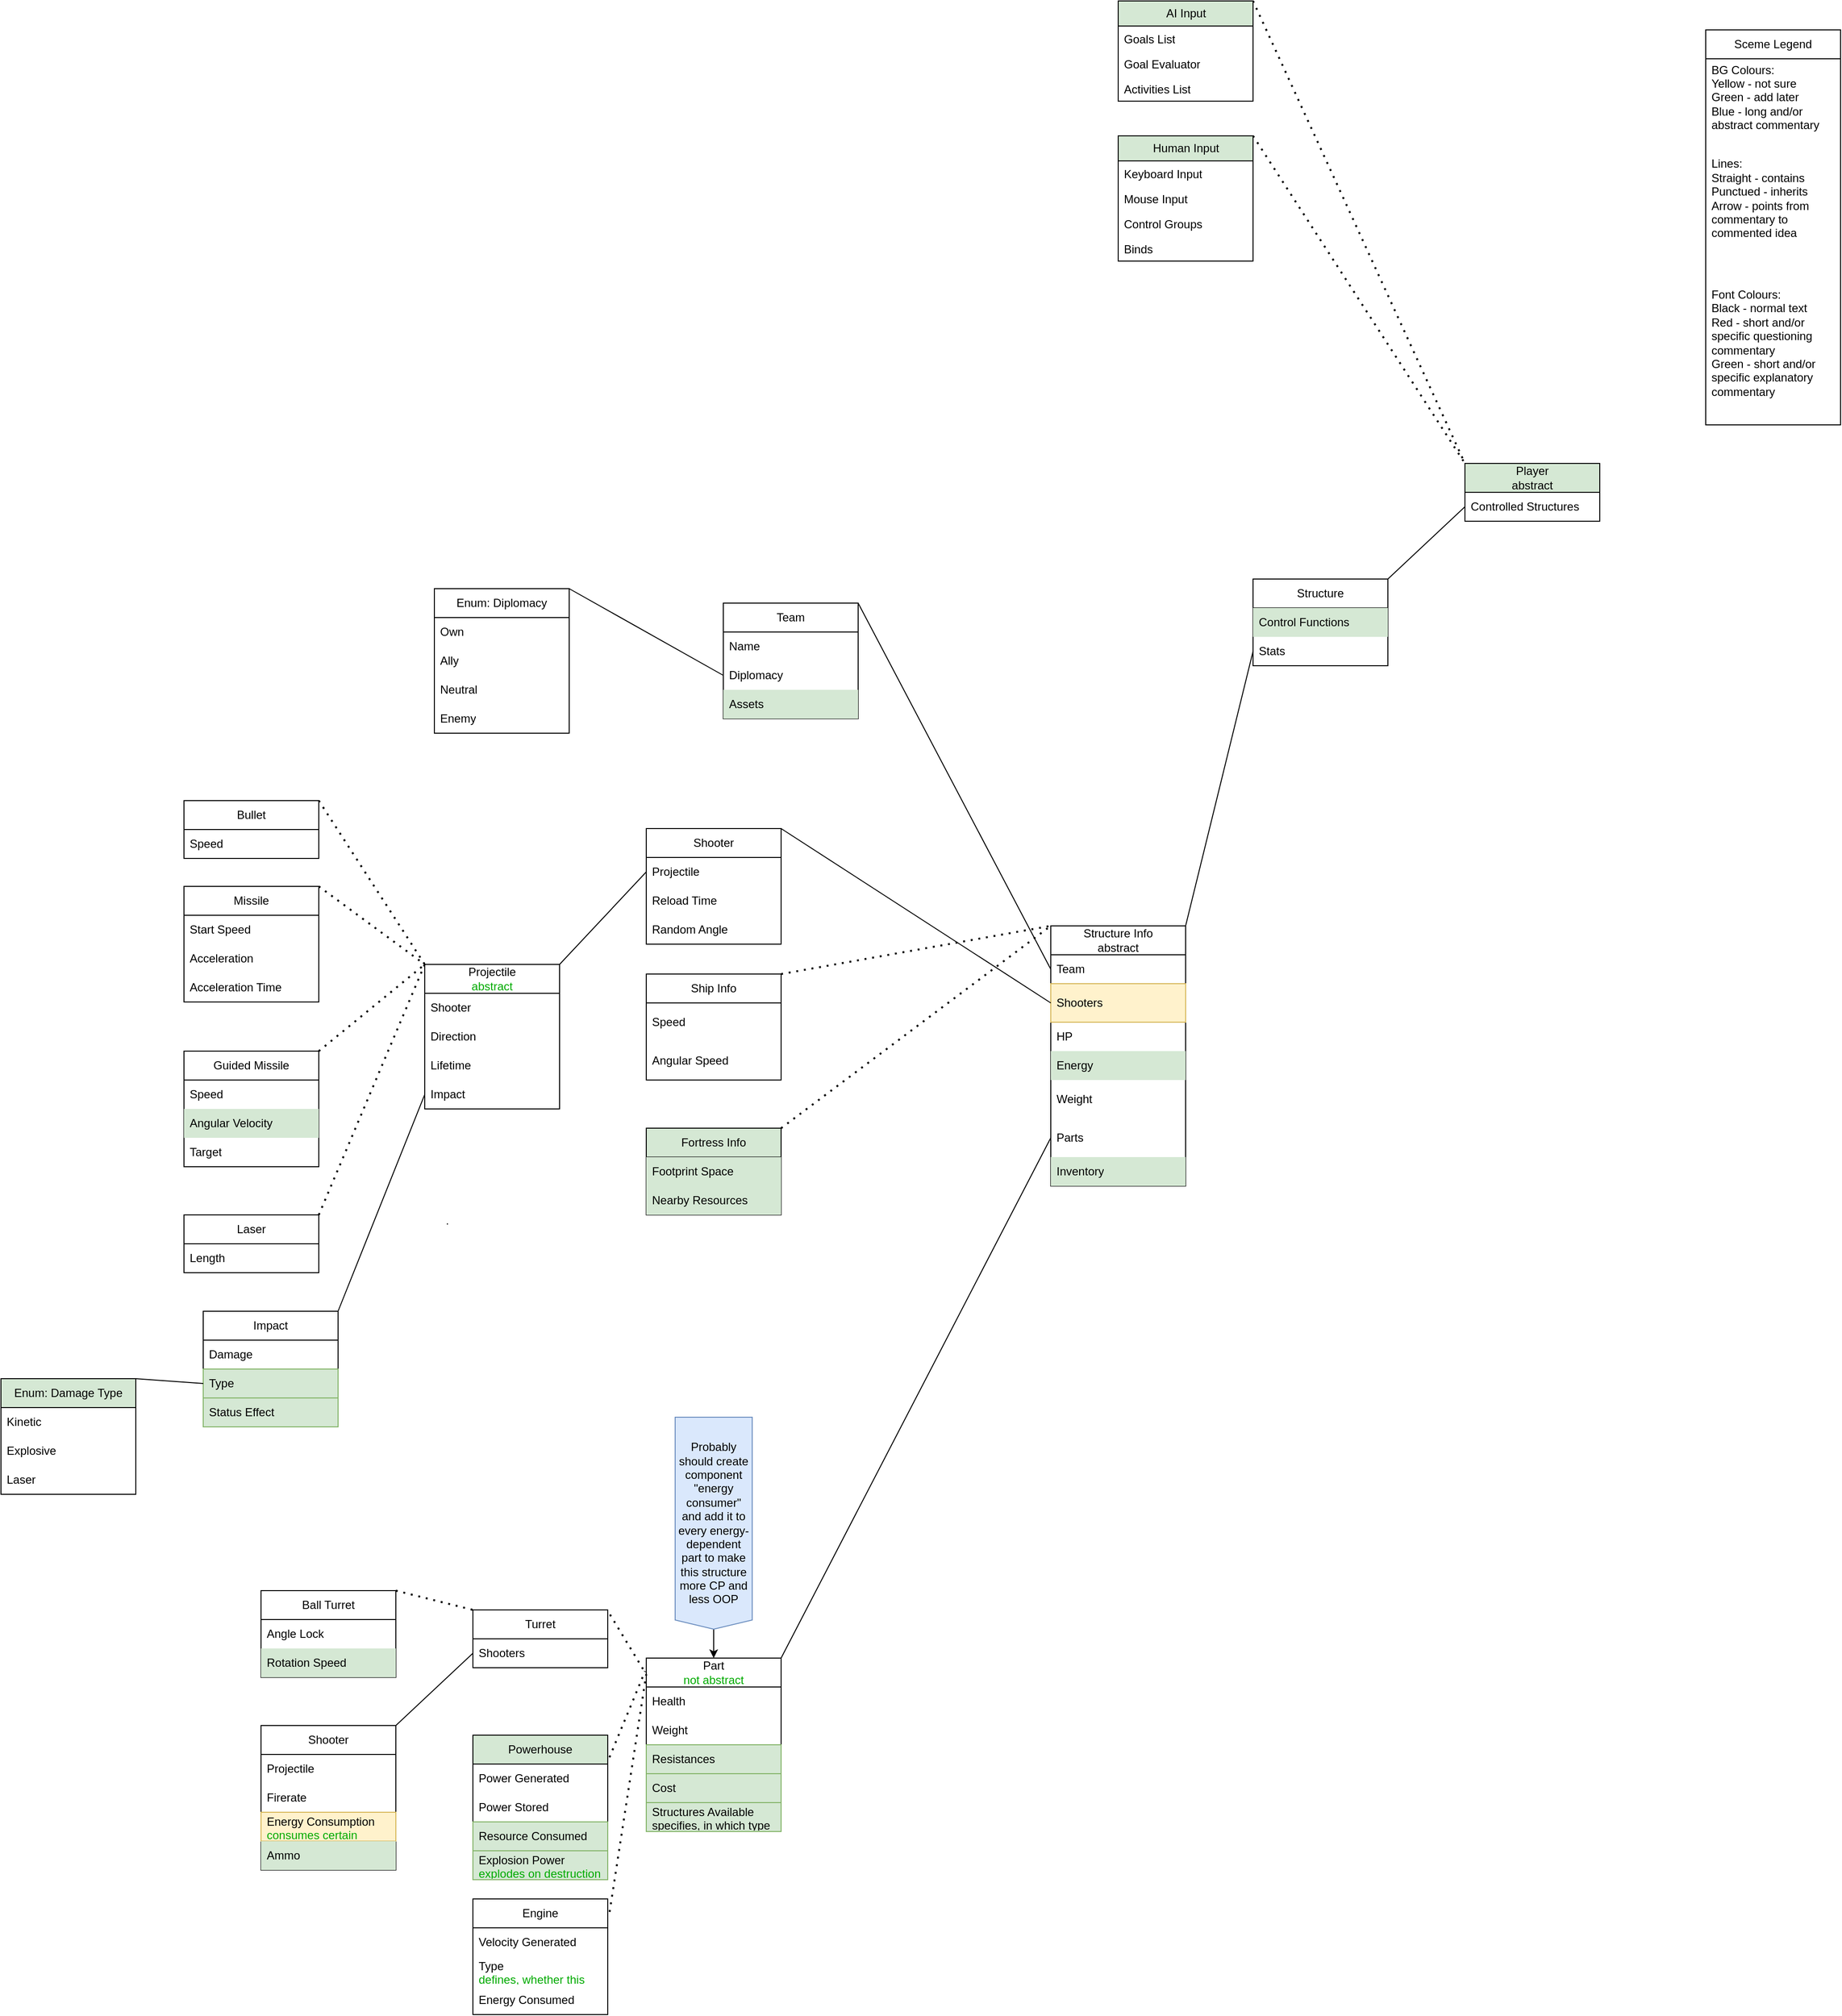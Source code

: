 <mxfile version="21.1.2" type="device">
  <diagram name="Страница 1" id="niAYOJOE_CXo3JM1wNcf">
    <mxGraphModel dx="2954" dy="1023" grid="1" gridSize="10" guides="1" tooltips="1" connect="1" arrows="1" fold="1" page="1" pageScale="1" pageWidth="827" pageHeight="1169" math="0" shadow="0">
      <root>
        <mxCell id="0" />
        <mxCell id="1" parent="0" />
        <mxCell id="DK2YPfpG4i6BNz3SZolD-18" value="Structure" style="swimlane;fontStyle=0;childLayout=stackLayout;horizontal=1;startSize=30;horizontalStack=0;resizeParent=1;resizeParentMax=0;resizeLast=0;collapsible=1;marginBottom=0;whiteSpace=wrap;html=1;" parent="1" vertex="1">
          <mxGeometry x="650" y="1370" width="140" height="90" as="geometry" />
        </mxCell>
        <mxCell id="DK2YPfpG4i6BNz3SZolD-20" value="Control Functions" style="text;strokeColor=none;fillColor=#D5E8D4;align=left;verticalAlign=middle;spacingLeft=4;spacingRight=4;overflow=hidden;points=[[0,0.5],[1,0.5]];portConstraint=eastwest;rotatable=0;whiteSpace=wrap;html=1;" parent="DK2YPfpG4i6BNz3SZolD-18" vertex="1">
          <mxGeometry y="30" width="140" height="30" as="geometry" />
        </mxCell>
        <mxCell id="DK2YPfpG4i6BNz3SZolD-21" value="Stats" style="text;strokeColor=none;fillColor=none;align=left;verticalAlign=middle;spacingLeft=4;spacingRight=4;overflow=hidden;points=[[0,0.5],[1,0.5]];portConstraint=eastwest;rotatable=0;whiteSpace=wrap;html=1;" parent="DK2YPfpG4i6BNz3SZolD-18" vertex="1">
          <mxGeometry y="60" width="140" height="30" as="geometry" />
        </mxCell>
        <mxCell id="DK2YPfpG4i6BNz3SZolD-22" value="" style="endArrow=none;html=1;rounded=0;entryX=0;entryY=0.5;entryDx=0;entryDy=0;exitX=1;exitY=0;exitDx=0;exitDy=0;" parent="1" source="DK2YPfpG4i6BNz3SZolD-25" target="DK2YPfpG4i6BNz3SZolD-21" edge="1">
          <mxGeometry width="50" height="50" relative="1" as="geometry">
            <mxPoint x="220" y="1500" as="sourcePoint" />
            <mxPoint x="360" y="750" as="targetPoint" />
          </mxGeometry>
        </mxCell>
        <mxCell id="DK2YPfpG4i6BNz3SZolD-25" value="Structure Info&lt;br&gt;abstract" style="swimlane;fontStyle=0;childLayout=stackLayout;horizontal=1;startSize=30;horizontalStack=0;resizeParent=1;resizeParentMax=0;resizeLast=0;collapsible=1;marginBottom=0;whiteSpace=wrap;html=1;" parent="1" vertex="1">
          <mxGeometry x="440" y="1730" width="140" height="270" as="geometry">
            <mxRectangle x="100" y="1610" width="60" height="30" as="alternateBounds" />
          </mxGeometry>
        </mxCell>
        <mxCell id="5bWElc4MwovyeLNYZrNU-1" value="Team" style="text;strokeColor=none;fillColor=none;align=left;verticalAlign=middle;spacingLeft=4;spacingRight=4;overflow=hidden;points=[[0,0.5],[1,0.5]];portConstraint=eastwest;rotatable=0;whiteSpace=wrap;html=1;" parent="DK2YPfpG4i6BNz3SZolD-25" vertex="1">
          <mxGeometry y="30" width="140" height="30" as="geometry" />
        </mxCell>
        <mxCell id="DK2YPfpG4i6BNz3SZolD-43" value="Shooters" style="text;strokeColor=#d6b656;fillColor=#fff2cc;align=left;verticalAlign=middle;spacingLeft=4;spacingRight=4;overflow=hidden;points=[[0,0.5],[1,0.5]];portConstraint=eastwest;rotatable=0;whiteSpace=wrap;html=1;" parent="DK2YPfpG4i6BNz3SZolD-25" vertex="1">
          <mxGeometry y="60" width="140" height="40" as="geometry" />
        </mxCell>
        <mxCell id="DK2YPfpG4i6BNz3SZolD-26" value="HP" style="text;strokeColor=none;fillColor=none;align=left;verticalAlign=middle;spacingLeft=4;spacingRight=4;overflow=hidden;points=[[0,0.5],[1,0.5]];portConstraint=eastwest;rotatable=0;whiteSpace=wrap;html=1;" parent="DK2YPfpG4i6BNz3SZolD-25" vertex="1">
          <mxGeometry y="100" width="140" height="30" as="geometry" />
        </mxCell>
        <mxCell id="DK2YPfpG4i6BNz3SZolD-27" value="Energy" style="text;strokeColor=none;fillColor=#D5E8D4;align=left;verticalAlign=middle;spacingLeft=4;spacingRight=4;overflow=hidden;points=[[0,0.5],[1,0.5]];portConstraint=eastwest;rotatable=0;whiteSpace=wrap;html=1;" parent="DK2YPfpG4i6BNz3SZolD-25" vertex="1">
          <mxGeometry y="130" width="140" height="30" as="geometry" />
        </mxCell>
        <mxCell id="IPdbhoT14RZM5sE6FJBf-1" value="Weight" style="text;strokeColor=none;fillColor=none;align=left;verticalAlign=middle;spacingLeft=4;spacingRight=4;overflow=hidden;points=[[0,0.5],[1,0.5]];portConstraint=eastwest;rotatable=0;whiteSpace=wrap;html=1;" parent="DK2YPfpG4i6BNz3SZolD-25" vertex="1">
          <mxGeometry y="160" width="140" height="40" as="geometry" />
        </mxCell>
        <mxCell id="DK2YPfpG4i6BNz3SZolD-38" value="Parts" style="text;strokeColor=none;fillColor=none;align=left;verticalAlign=middle;spacingLeft=4;spacingRight=4;overflow=hidden;points=[[0,0.5],[1,0.5]];portConstraint=eastwest;rotatable=0;whiteSpace=wrap;html=1;" parent="DK2YPfpG4i6BNz3SZolD-25" vertex="1">
          <mxGeometry y="200" width="140" height="40" as="geometry" />
        </mxCell>
        <mxCell id="IPdbhoT14RZM5sE6FJBf-5" value="Inventory" style="text;strokeColor=none;fillColor=#D5E8D4;align=left;verticalAlign=middle;spacingLeft=4;spacingRight=4;overflow=hidden;points=[[0,0.5],[1,0.5]];portConstraint=eastwest;rotatable=0;whiteSpace=wrap;html=1;" parent="DK2YPfpG4i6BNz3SZolD-25" vertex="1">
          <mxGeometry y="240" width="140" height="30" as="geometry" />
        </mxCell>
        <mxCell id="DK2YPfpG4i6BNz3SZolD-29" value="" style="endArrow=none;dashed=1;html=1;dashPattern=1 3;strokeWidth=2;rounded=0;exitX=1;exitY=0;exitDx=0;exitDy=0;entryX=0;entryY=0;entryDx=0;entryDy=0;" parent="1" source="DK2YPfpG4i6BNz3SZolD-91" target="Hb7I310bk-6wjaM_lKUH-6" edge="1">
          <mxGeometry width="50" height="50" relative="1" as="geometry">
            <mxPoint x="140" y="1420" as="sourcePoint" />
            <mxPoint x="780.84" y="1403.18" as="targetPoint" />
          </mxGeometry>
        </mxCell>
        <mxCell id="DK2YPfpG4i6BNz3SZolD-30" value="" style="endArrow=none;dashed=1;html=1;dashPattern=1 3;strokeWidth=2;rounded=0;entryX=0;entryY=0;entryDx=0;entryDy=0;exitX=1;exitY=0;exitDx=0;exitDy=0;" parent="1" source="DK2YPfpG4i6BNz3SZolD-99" target="Hb7I310bk-6wjaM_lKUH-6" edge="1">
          <mxGeometry width="50" height="50" relative="1" as="geometry">
            <mxPoint x="141" y="1301" as="sourcePoint" />
            <mxPoint x="781.26" y="1401.68" as="targetPoint" />
          </mxGeometry>
        </mxCell>
        <mxCell id="DK2YPfpG4i6BNz3SZolD-39" value="Turret" style="swimlane;fontStyle=0;childLayout=stackLayout;horizontal=1;startSize=30;horizontalStack=0;resizeParent=1;resizeParentMax=0;resizeLast=0;collapsible=1;marginBottom=0;whiteSpace=wrap;html=1;" parent="1" vertex="1">
          <mxGeometry x="-160" y="2440" width="140" height="60" as="geometry" />
        </mxCell>
        <mxCell id="DK2YPfpG4i6BNz3SZolD-40" value="Shooters" style="text;strokeColor=none;fillColor=none;align=left;verticalAlign=middle;spacingLeft=4;spacingRight=4;overflow=hidden;points=[[0,0.5],[1,0.5]];portConstraint=eastwest;rotatable=0;whiteSpace=wrap;html=1;" parent="DK2YPfpG4i6BNz3SZolD-39" vertex="1">
          <mxGeometry y="30" width="140" height="30" as="geometry" />
        </mxCell>
        <mxCell id="DK2YPfpG4i6BNz3SZolD-52" value="Part&lt;br&gt;&lt;font color=&quot;#00aa00&quot;&gt;not abstract&lt;/font&gt;" style="swimlane;fontStyle=0;childLayout=stackLayout;horizontal=1;startSize=30;horizontalStack=0;resizeParent=1;resizeParentMax=0;resizeLast=0;collapsible=1;marginBottom=0;whiteSpace=wrap;html=1;" parent="1" vertex="1">
          <mxGeometry x="20" y="2490" width="140" height="180" as="geometry" />
        </mxCell>
        <mxCell id="DK2YPfpG4i6BNz3SZolD-53" value="Health" style="text;strokeColor=none;fillColor=none;align=left;verticalAlign=middle;spacingLeft=4;spacingRight=4;overflow=hidden;points=[[0,0.5],[1,0.5]];portConstraint=eastwest;rotatable=0;whiteSpace=wrap;html=1;" parent="DK2YPfpG4i6BNz3SZolD-52" vertex="1">
          <mxGeometry y="30" width="140" height="30" as="geometry" />
        </mxCell>
        <mxCell id="DK2YPfpG4i6BNz3SZolD-103" value="Weight" style="text;strokeColor=none;fillColor=none;align=left;verticalAlign=middle;spacingLeft=4;spacingRight=4;overflow=hidden;points=[[0,0.5],[1,0.5]];portConstraint=eastwest;rotatable=0;whiteSpace=wrap;html=1;" parent="DK2YPfpG4i6BNz3SZolD-52" vertex="1">
          <mxGeometry y="60" width="140" height="30" as="geometry" />
        </mxCell>
        <mxCell id="DK2YPfpG4i6BNz3SZolD-132" value="Resistances" style="text;strokeColor=#82b366;fillColor=#d5e8d4;align=left;verticalAlign=middle;spacingLeft=4;spacingRight=4;overflow=hidden;points=[[0,0.5],[1,0.5]];portConstraint=eastwest;rotatable=0;whiteSpace=wrap;html=1;" parent="DK2YPfpG4i6BNz3SZolD-52" vertex="1">
          <mxGeometry y="90" width="140" height="30" as="geometry" />
        </mxCell>
        <mxCell id="DK2YPfpG4i6BNz3SZolD-55" value="Cost" style="text;strokeColor=#82b366;fillColor=#d5e8d4;align=left;verticalAlign=middle;spacingLeft=4;spacingRight=4;overflow=hidden;points=[[0,0.5],[1,0.5]];portConstraint=eastwest;rotatable=0;whiteSpace=wrap;html=1;" parent="DK2YPfpG4i6BNz3SZolD-52" vertex="1">
          <mxGeometry y="120" width="140" height="30" as="geometry" />
        </mxCell>
        <mxCell id="IPdbhoT14RZM5sE6FJBf-16" value="Structures Available&lt;br&gt;specifies, in which type of structure this part can be used" style="text;strokeColor=#82b366;fillColor=#d5e8d4;align=left;verticalAlign=middle;spacingLeft=4;spacingRight=4;overflow=hidden;points=[[0,0.5],[1,0.5]];portConstraint=eastwest;rotatable=0;whiteSpace=wrap;html=1;" parent="DK2YPfpG4i6BNz3SZolD-52" vertex="1">
          <mxGeometry y="150" width="140" height="30" as="geometry" />
        </mxCell>
        <mxCell id="DK2YPfpG4i6BNz3SZolD-56" value="" style="endArrow=none;html=1;rounded=0;exitX=1;exitY=0;exitDx=0;exitDy=0;entryX=0;entryY=0.5;entryDx=0;entryDy=0;" parent="1" source="DK2YPfpG4i6BNz3SZolD-52" target="DK2YPfpG4i6BNz3SZolD-38" edge="1">
          <mxGeometry width="50" height="50" relative="1" as="geometry">
            <mxPoint x="340" y="1920" as="sourcePoint" />
            <mxPoint x="390" y="1870" as="targetPoint" />
          </mxGeometry>
        </mxCell>
        <mxCell id="DK2YPfpG4i6BNz3SZolD-74" value="Sceme Legend" style="swimlane;fontStyle=0;childLayout=stackLayout;horizontal=1;startSize=30;horizontalStack=0;resizeParent=1;resizeParentMax=0;resizeLast=0;collapsible=1;marginBottom=0;whiteSpace=wrap;html=1;strokeColor=#000000;fontColor=#000000;" parent="1" vertex="1">
          <mxGeometry x="1120" y="800" width="140" height="410" as="geometry" />
        </mxCell>
        <mxCell id="DK2YPfpG4i6BNz3SZolD-75" value="BG Colours:&lt;br&gt;Yellow - not sure&lt;br&gt;Green - add later&lt;br&gt;Blue - long and/or abstract commentary" style="text;strokeColor=none;fillColor=none;align=left;verticalAlign=middle;spacingLeft=4;spacingRight=4;overflow=hidden;points=[[0,0.5],[1,0.5]];portConstraint=eastwest;rotatable=0;whiteSpace=wrap;html=1;fontColor=#000000;" parent="DK2YPfpG4i6BNz3SZolD-74" vertex="1">
          <mxGeometry y="30" width="140" height="80" as="geometry" />
        </mxCell>
        <mxCell id="DK2YPfpG4i6BNz3SZolD-76" value="Lines:&lt;br&gt;Straight - contains&lt;br&gt;Punctued - inherits&lt;br&gt;Arrow - points from commentary to commented idea" style="text;strokeColor=none;fillColor=none;align=left;verticalAlign=middle;spacingLeft=4;spacingRight=4;overflow=hidden;points=[[0,0.5],[1,0.5]];portConstraint=eastwest;rotatable=0;whiteSpace=wrap;html=1;fontColor=#000000;" parent="DK2YPfpG4i6BNz3SZolD-74" vertex="1">
          <mxGeometry y="110" width="140" height="130" as="geometry" />
        </mxCell>
        <mxCell id="DK2YPfpG4i6BNz3SZolD-77" value="Font Colours:&lt;br&gt;Black - normal text&lt;br&gt;Red - short and/or specific questioning commentary&lt;br&gt;Green - short and/or specific explanatory commentary" style="text;strokeColor=none;fillColor=none;align=left;verticalAlign=middle;spacingLeft=4;spacingRight=4;overflow=hidden;points=[[0,0.5],[1,0.5]];portConstraint=eastwest;rotatable=0;whiteSpace=wrap;html=1;fontColor=#000000;" parent="DK2YPfpG4i6BNz3SZolD-74" vertex="1">
          <mxGeometry y="240" width="140" height="170" as="geometry" />
        </mxCell>
        <mxCell id="DK2YPfpG4i6BNz3SZolD-84" value="" style="endArrow=none;dashed=1;html=1;dashPattern=1 3;strokeWidth=2;rounded=0;fontColor=#000000;exitX=1.017;exitY=0.081;exitDx=0;exitDy=0;exitPerimeter=0;entryX=-0.014;entryY=0.076;entryDx=0;entryDy=0;entryPerimeter=0;" parent="1" source="DK2YPfpG4i6BNz3SZolD-39" target="DK2YPfpG4i6BNz3SZolD-52" edge="1">
          <mxGeometry width="50" height="50" relative="1" as="geometry">
            <mxPoint x="150" y="2060" as="sourcePoint" />
            <mxPoint x="-10" y="2030" as="targetPoint" />
          </mxGeometry>
        </mxCell>
        <mxCell id="DK2YPfpG4i6BNz3SZolD-90" style="edgeStyle=orthogonalEdgeStyle;rounded=0;orthogonalLoop=1;jettySize=auto;html=1;fontColor=#000000;" parent="1" source="DK2YPfpG4i6BNz3SZolD-87" target="DK2YPfpG4i6BNz3SZolD-52" edge="1">
          <mxGeometry relative="1" as="geometry" />
        </mxCell>
        <mxCell id="DK2YPfpG4i6BNz3SZolD-87" value="Probably should create component &quot;energy consumer&quot; and add it to every energy-dependent part to make this structure more CP and less OOP" style="shape=offPageConnector;whiteSpace=wrap;html=1;strokeColor=#6c8ebf;fillColor=#dae8fc;size=0.043;" parent="1" vertex="1">
          <mxGeometry x="50" y="2240" width="80" height="220" as="geometry" />
        </mxCell>
        <mxCell id="DK2YPfpG4i6BNz3SZolD-91" value="Human Input" style="swimlane;fontStyle=0;childLayout=stackLayout;horizontal=1;startSize=26;fillColor=#D5E8D4;horizontalStack=0;resizeParent=1;resizeParentMax=0;resizeLast=0;collapsible=1;marginBottom=0;html=1;strokeColor=#000000;fontColor=none;" parent="1" vertex="1">
          <mxGeometry x="510" y="910" width="140" height="130" as="geometry" />
        </mxCell>
        <mxCell id="DK2YPfpG4i6BNz3SZolD-92" value="Keyboard Input" style="text;strokeColor=none;fillColor=none;align=left;verticalAlign=top;spacingLeft=4;spacingRight=4;overflow=hidden;rotatable=0;points=[[0,0.5],[1,0.5]];portConstraint=eastwest;whiteSpace=wrap;html=1;fontColor=none;" parent="DK2YPfpG4i6BNz3SZolD-91" vertex="1">
          <mxGeometry y="26" width="140" height="26" as="geometry" />
        </mxCell>
        <mxCell id="DK2YPfpG4i6BNz3SZolD-93" value="Mouse Input" style="text;strokeColor=none;fillColor=none;align=left;verticalAlign=top;spacingLeft=4;spacingRight=4;overflow=hidden;rotatable=0;points=[[0,0.5],[1,0.5]];portConstraint=eastwest;whiteSpace=wrap;html=1;fontColor=none;" parent="DK2YPfpG4i6BNz3SZolD-91" vertex="1">
          <mxGeometry y="52" width="140" height="26" as="geometry" />
        </mxCell>
        <mxCell id="DK2YPfpG4i6BNz3SZolD-117" value="Control Groups" style="text;strokeColor=none;fillColor=none;align=left;verticalAlign=top;spacingLeft=4;spacingRight=4;overflow=hidden;rotatable=0;points=[[0,0.5],[1,0.5]];portConstraint=eastwest;whiteSpace=wrap;html=1;fontColor=none;" parent="DK2YPfpG4i6BNz3SZolD-91" vertex="1">
          <mxGeometry y="78" width="140" height="26" as="geometry" />
        </mxCell>
        <mxCell id="DK2YPfpG4i6BNz3SZolD-94" value="Binds" style="text;strokeColor=none;fillColor=none;align=left;verticalAlign=top;spacingLeft=4;spacingRight=4;overflow=hidden;rotatable=0;points=[[0,0.5],[1,0.5]];portConstraint=eastwest;whiteSpace=wrap;html=1;fontColor=none;" parent="DK2YPfpG4i6BNz3SZolD-91" vertex="1">
          <mxGeometry y="104" width="140" height="26" as="geometry" />
        </mxCell>
        <mxCell id="DK2YPfpG4i6BNz3SZolD-99" value="AI Input" style="swimlane;fontStyle=0;childLayout=stackLayout;horizontal=1;startSize=26;fillColor=#D5E8D4;horizontalStack=0;resizeParent=1;resizeParentMax=0;resizeLast=0;collapsible=1;marginBottom=0;html=1;strokeColor=#000000;fontColor=none;" parent="1" vertex="1">
          <mxGeometry x="510" y="770" width="140" height="104" as="geometry" />
        </mxCell>
        <mxCell id="DK2YPfpG4i6BNz3SZolD-100" value="Goals List" style="text;strokeColor=none;fillColor=none;align=left;verticalAlign=top;spacingLeft=4;spacingRight=4;overflow=hidden;rotatable=0;points=[[0,0.5],[1,0.5]];portConstraint=eastwest;whiteSpace=wrap;html=1;fontColor=none;" parent="DK2YPfpG4i6BNz3SZolD-99" vertex="1">
          <mxGeometry y="26" width="140" height="26" as="geometry" />
        </mxCell>
        <mxCell id="DK2YPfpG4i6BNz3SZolD-101" value="Goal Evaluator" style="text;strokeColor=none;fillColor=none;align=left;verticalAlign=top;spacingLeft=4;spacingRight=4;overflow=hidden;rotatable=0;points=[[0,0.5],[1,0.5]];portConstraint=eastwest;whiteSpace=wrap;html=1;fontColor=none;" parent="DK2YPfpG4i6BNz3SZolD-99" vertex="1">
          <mxGeometry y="52" width="140" height="26" as="geometry" />
        </mxCell>
        <mxCell id="DK2YPfpG4i6BNz3SZolD-102" value="Activities List" style="text;strokeColor=none;fillColor=none;align=left;verticalAlign=top;spacingLeft=4;spacingRight=4;overflow=hidden;rotatable=0;points=[[0,0.5],[1,0.5]];portConstraint=eastwest;whiteSpace=wrap;html=1;fontColor=none;" parent="DK2YPfpG4i6BNz3SZolD-99" vertex="1">
          <mxGeometry y="78" width="140" height="26" as="geometry" />
        </mxCell>
        <mxCell id="DK2YPfpG4i6BNz3SZolD-122" value="Powerhouse" style="swimlane;fontStyle=0;childLayout=stackLayout;horizontal=1;startSize=30;horizontalStack=0;resizeParent=1;resizeParentMax=0;resizeLast=0;collapsible=1;marginBottom=0;whiteSpace=wrap;html=1;strokeColor=#000000;fontColor=#000000;fillColor=#D5E8D4;" parent="1" vertex="1">
          <mxGeometry x="-160" y="2570" width="140" height="150" as="geometry" />
        </mxCell>
        <mxCell id="DK2YPfpG4i6BNz3SZolD-123" value="Power Generated" style="text;strokeColor=none;fillColor=none;align=left;verticalAlign=middle;spacingLeft=4;spacingRight=4;overflow=hidden;points=[[0,0.5],[1,0.5]];portConstraint=eastwest;rotatable=0;whiteSpace=wrap;html=1;fontColor=#000000;" parent="DK2YPfpG4i6BNz3SZolD-122" vertex="1">
          <mxGeometry y="30" width="140" height="30" as="geometry" />
        </mxCell>
        <mxCell id="IPdbhoT14RZM5sE6FJBf-19" value="Power Stored" style="text;strokeColor=none;fillColor=none;align=left;verticalAlign=middle;spacingLeft=4;spacingRight=4;overflow=hidden;points=[[0,0.5],[1,0.5]];portConstraint=eastwest;rotatable=0;whiteSpace=wrap;html=1;fontColor=#000000;" parent="DK2YPfpG4i6BNz3SZolD-122" vertex="1">
          <mxGeometry y="60" width="140" height="30" as="geometry" />
        </mxCell>
        <mxCell id="DK2YPfpG4i6BNz3SZolD-130" value="Resource Consumed" style="text;strokeColor=#82b366;fillColor=#d5e8d4;align=left;verticalAlign=middle;spacingLeft=4;spacingRight=4;overflow=hidden;points=[[0,0.5],[1,0.5]];portConstraint=eastwest;rotatable=0;whiteSpace=wrap;html=1;" parent="DK2YPfpG4i6BNz3SZolD-122" vertex="1">
          <mxGeometry y="90" width="140" height="30" as="geometry" />
        </mxCell>
        <mxCell id="DK2YPfpG4i6BNz3SZolD-126" value="Explosion Power&lt;br&gt;&lt;font color=&quot;#00aa00&quot;&gt;explodes on destruction&lt;/font&gt;" style="text;strokeColor=#82b366;fillColor=#d5e8d4;align=left;verticalAlign=middle;spacingLeft=4;spacingRight=4;overflow=hidden;points=[[0,0.5],[1,0.5]];portConstraint=eastwest;rotatable=0;whiteSpace=wrap;html=1;" parent="DK2YPfpG4i6BNz3SZolD-122" vertex="1">
          <mxGeometry y="120" width="140" height="30" as="geometry" />
        </mxCell>
        <mxCell id="DK2YPfpG4i6BNz3SZolD-129" value="" style="endArrow=none;dashed=1;html=1;dashPattern=1 3;strokeWidth=2;rounded=0;fontColor=#000000;exitX=1.013;exitY=0.153;exitDx=0;exitDy=0;exitPerimeter=0;entryX=-0.009;entryY=0.076;entryDx=0;entryDy=0;entryPerimeter=0;" parent="1" source="DK2YPfpG4i6BNz3SZolD-122" target="DK2YPfpG4i6BNz3SZolD-52" edge="1">
          <mxGeometry width="50" height="50" relative="1" as="geometry">
            <mxPoint x="-40" y="2140" as="sourcePoint" />
            <mxPoint x="-20" y="2090" as="targetPoint" />
          </mxGeometry>
        </mxCell>
        <mxCell id="DK2YPfpG4i6BNz3SZolD-133" value="Shooter" style="swimlane;fontStyle=0;childLayout=stackLayout;horizontal=1;startSize=30;horizontalStack=0;resizeParent=1;resizeParentMax=0;resizeLast=0;collapsible=1;marginBottom=0;whiteSpace=wrap;html=1;strokeColor=#000000;fontColor=#000000;" parent="1" vertex="1">
          <mxGeometry x="20" y="1629" width="140" height="120" as="geometry" />
        </mxCell>
        <mxCell id="DK2YPfpG4i6BNz3SZolD-134" value="Projectile" style="text;strokeColor=none;fillColor=none;align=left;verticalAlign=middle;spacingLeft=4;spacingRight=4;overflow=hidden;points=[[0,0.5],[1,0.5]];portConstraint=eastwest;rotatable=0;whiteSpace=wrap;html=1;fontColor=#000000;" parent="DK2YPfpG4i6BNz3SZolD-133" vertex="1">
          <mxGeometry y="30" width="140" height="30" as="geometry" />
        </mxCell>
        <mxCell id="5bWElc4MwovyeLNYZrNU-9" value="Reload Time" style="text;strokeColor=none;fillColor=none;align=left;verticalAlign=middle;spacingLeft=4;spacingRight=4;overflow=hidden;points=[[0,0.5],[1,0.5]];portConstraint=eastwest;rotatable=0;whiteSpace=wrap;html=1;fontColor=#000000;" parent="DK2YPfpG4i6BNz3SZolD-133" vertex="1">
          <mxGeometry y="60" width="140" height="30" as="geometry" />
        </mxCell>
        <mxCell id="5bWElc4MwovyeLNYZrNU-10" value="Random Angle" style="text;strokeColor=none;fillColor=none;align=left;verticalAlign=middle;spacingLeft=4;spacingRight=4;overflow=hidden;points=[[0,0.5],[1,0.5]];portConstraint=eastwest;rotatable=0;whiteSpace=wrap;html=1;fontColor=#000000;" parent="DK2YPfpG4i6BNz3SZolD-133" vertex="1">
          <mxGeometry y="90" width="140" height="30" as="geometry" />
        </mxCell>
        <mxCell id="DK2YPfpG4i6BNz3SZolD-137" value="" style="endArrow=none;html=1;rounded=0;fontColor=#000000;exitX=1;exitY=0;exitDx=0;exitDy=0;entryX=0;entryY=0.5;entryDx=0;entryDy=0;" parent="1" source="DK2YPfpG4i6BNz3SZolD-133" target="DK2YPfpG4i6BNz3SZolD-43" edge="1">
          <mxGeometry width="50" height="50" relative="1" as="geometry">
            <mxPoint x="-350" y="1760" as="sourcePoint" />
            <mxPoint x="-300" y="1710" as="targetPoint" />
            <Array as="points" />
          </mxGeometry>
        </mxCell>
        <mxCell id="DK2YPfpG4i6BNz3SZolD-138" value="Projectile&lt;br&gt;&lt;font color=&quot;#00aa00&quot;&gt;abstract&lt;/font&gt;" style="swimlane;fontStyle=0;childLayout=stackLayout;horizontal=1;startSize=30;horizontalStack=0;resizeParent=1;resizeParentMax=0;resizeLast=0;collapsible=1;marginBottom=0;whiteSpace=wrap;html=1;" parent="1" vertex="1">
          <mxGeometry x="-210" y="1770" width="140" height="150" as="geometry" />
        </mxCell>
        <mxCell id="5bWElc4MwovyeLNYZrNU-16" value="Shooter" style="text;strokeColor=none;fillColor=none;align=left;verticalAlign=middle;spacingLeft=4;spacingRight=4;overflow=hidden;points=[[0,0.5],[1,0.5]];portConstraint=eastwest;rotatable=0;whiteSpace=wrap;html=1;fontColor=#000000;" parent="DK2YPfpG4i6BNz3SZolD-138" vertex="1">
          <mxGeometry y="30" width="140" height="30" as="geometry" />
        </mxCell>
        <mxCell id="DK2YPfpG4i6BNz3SZolD-157" value="Direction" style="text;strokeColor=none;fillColor=none;align=left;verticalAlign=middle;spacingLeft=4;spacingRight=4;overflow=hidden;points=[[0,0.5],[1,0.5]];portConstraint=eastwest;rotatable=0;whiteSpace=wrap;html=1;fontColor=#000000;" parent="DK2YPfpG4i6BNz3SZolD-138" vertex="1">
          <mxGeometry y="60" width="140" height="30" as="geometry" />
        </mxCell>
        <mxCell id="DK2YPfpG4i6BNz3SZolD-167" value="Lifetime" style="text;strokeColor=none;fillColor=none;align=left;verticalAlign=middle;spacingLeft=4;spacingRight=4;overflow=hidden;points=[[0,0.5],[1,0.5]];portConstraint=eastwest;rotatable=0;whiteSpace=wrap;html=1;fontColor=#000000;" parent="DK2YPfpG4i6BNz3SZolD-138" vertex="1">
          <mxGeometry y="90" width="140" height="30" as="geometry" />
        </mxCell>
        <mxCell id="DK2YPfpG4i6BNz3SZolD-135" value="Impact" style="text;strokeColor=none;fillColor=none;align=left;verticalAlign=middle;spacingLeft=4;spacingRight=4;overflow=hidden;points=[[0,0.5],[1,0.5]];portConstraint=eastwest;rotatable=0;whiteSpace=wrap;html=1;fontColor=#000000;" parent="DK2YPfpG4i6BNz3SZolD-138" vertex="1">
          <mxGeometry y="120" width="140" height="30" as="geometry" />
        </mxCell>
        <mxCell id="DK2YPfpG4i6BNz3SZolD-143" value="" style="endArrow=none;html=1;rounded=0;fontColor=#000000;exitX=1;exitY=0;exitDx=0;exitDy=0;entryX=0;entryY=0.5;entryDx=0;entryDy=0;" parent="1" source="DK2YPfpG4i6BNz3SZolD-138" target="DK2YPfpG4i6BNz3SZolD-134" edge="1">
          <mxGeometry width="50" height="50" relative="1" as="geometry">
            <mxPoint x="-650" y="1740" as="sourcePoint" />
            <mxPoint x="-600" y="1690" as="targetPoint" />
          </mxGeometry>
        </mxCell>
        <mxCell id="DK2YPfpG4i6BNz3SZolD-155" value="Bullet" style="swimlane;fontStyle=0;childLayout=stackLayout;horizontal=1;startSize=30;horizontalStack=0;resizeParent=1;resizeParentMax=0;resizeLast=0;collapsible=1;marginBottom=0;whiteSpace=wrap;html=1;strokeColor=#000000;fontColor=#000000;" parent="1" vertex="1">
          <mxGeometry x="-460" y="1600" width="140" height="60" as="geometry" />
        </mxCell>
        <mxCell id="DK2YPfpG4i6BNz3SZolD-156" value="Speed" style="text;strokeColor=none;fillColor=none;align=left;verticalAlign=middle;spacingLeft=4;spacingRight=4;overflow=hidden;points=[[0,0.5],[1,0.5]];portConstraint=eastwest;rotatable=0;whiteSpace=wrap;html=1;fontColor=#000000;" parent="DK2YPfpG4i6BNz3SZolD-155" vertex="1">
          <mxGeometry y="30" width="140" height="30" as="geometry" />
        </mxCell>
        <mxCell id="DK2YPfpG4i6BNz3SZolD-159" value="Guided Missile" style="swimlane;fontStyle=0;childLayout=stackLayout;horizontal=1;startSize=30;horizontalStack=0;resizeParent=1;resizeParentMax=0;resizeLast=0;collapsible=1;marginBottom=0;whiteSpace=wrap;html=1;strokeColor=#000000;fontColor=#000000;" parent="1" vertex="1">
          <mxGeometry x="-460" y="1860" width="140" height="120" as="geometry" />
        </mxCell>
        <mxCell id="DK2YPfpG4i6BNz3SZolD-160" value="Speed" style="text;strokeColor=none;fillColor=none;align=left;verticalAlign=middle;spacingLeft=4;spacingRight=4;overflow=hidden;points=[[0,0.5],[1,0.5]];portConstraint=eastwest;rotatable=0;whiteSpace=wrap;html=1;fontColor=#000000;" parent="DK2YPfpG4i6BNz3SZolD-159" vertex="1">
          <mxGeometry y="30" width="140" height="30" as="geometry" />
        </mxCell>
        <mxCell id="DK2YPfpG4i6BNz3SZolD-161" value="Angular Velocity" style="text;strokeColor=none;fillColor=#D5E8D4;align=left;verticalAlign=middle;spacingLeft=4;spacingRight=4;overflow=hidden;points=[[0,0.5],[1,0.5]];portConstraint=eastwest;rotatable=0;whiteSpace=wrap;html=1;fontColor=#000000;" parent="DK2YPfpG4i6BNz3SZolD-159" vertex="1">
          <mxGeometry y="60" width="140" height="30" as="geometry" />
        </mxCell>
        <mxCell id="DK2YPfpG4i6BNz3SZolD-162" value="Target" style="text;strokeColor=none;fillColor=none;align=left;verticalAlign=middle;spacingLeft=4;spacingRight=4;overflow=hidden;points=[[0,0.5],[1,0.5]];portConstraint=eastwest;rotatable=0;whiteSpace=wrap;html=1;fontColor=#000000;" parent="DK2YPfpG4i6BNz3SZolD-159" vertex="1">
          <mxGeometry y="90" width="140" height="30" as="geometry" />
        </mxCell>
        <mxCell id="DK2YPfpG4i6BNz3SZolD-163" value="Laser" style="swimlane;fontStyle=0;childLayout=stackLayout;horizontal=1;startSize=30;horizontalStack=0;resizeParent=1;resizeParentMax=0;resizeLast=0;collapsible=1;marginBottom=0;whiteSpace=wrap;html=1;strokeColor=#000000;fontColor=#000000;" parent="1" vertex="1">
          <mxGeometry x="-460" y="2030" width="140" height="60" as="geometry" />
        </mxCell>
        <mxCell id="DK2YPfpG4i6BNz3SZolD-165" value="Length" style="text;strokeColor=none;fillColor=none;align=left;verticalAlign=middle;spacingLeft=4;spacingRight=4;overflow=hidden;points=[[0,0.5],[1,0.5]];portConstraint=eastwest;rotatable=0;whiteSpace=wrap;html=1;fontColor=#000000;" parent="DK2YPfpG4i6BNz3SZolD-163" vertex="1">
          <mxGeometry y="30" width="140" height="30" as="geometry" />
        </mxCell>
        <mxCell id="DK2YPfpG4i6BNz3SZolD-170" value="" style="endArrow=none;dashed=1;html=1;dashPattern=1 3;strokeWidth=2;rounded=0;fontColor=#00AA00;exitX=1;exitY=0;exitDx=0;exitDy=0;entryX=0;entryY=0;entryDx=0;entryDy=0;" parent="1" source="DK2YPfpG4i6BNz3SZolD-155" target="DK2YPfpG4i6BNz3SZolD-138" edge="1">
          <mxGeometry width="50" height="50" relative="1" as="geometry">
            <mxPoint x="-710" y="1760" as="sourcePoint" />
            <mxPoint x="-660" y="1710" as="targetPoint" />
          </mxGeometry>
        </mxCell>
        <mxCell id="DK2YPfpG4i6BNz3SZolD-171" value="" style="endArrow=none;dashed=1;html=1;dashPattern=1 3;strokeWidth=2;rounded=0;fontColor=#00AA00;exitX=1;exitY=0;exitDx=0;exitDy=0;entryX=0;entryY=0;entryDx=0;entryDy=0;" parent="1" source="DK2YPfpG4i6BNz3SZolD-159" target="DK2YPfpG4i6BNz3SZolD-138" edge="1">
          <mxGeometry width="50" height="50" relative="1" as="geometry">
            <mxPoint x="-750" y="2030" as="sourcePoint" />
            <mxPoint x="-700" y="1980" as="targetPoint" />
          </mxGeometry>
        </mxCell>
        <mxCell id="DK2YPfpG4i6BNz3SZolD-172" value="" style="endArrow=none;dashed=1;html=1;dashPattern=1 3;strokeWidth=2;rounded=0;fontColor=#00AA00;entryX=0;entryY=0;entryDx=0;entryDy=0;exitX=1;exitY=0;exitDx=0;exitDy=0;" parent="1" source="DK2YPfpG4i6BNz3SZolD-163" target="DK2YPfpG4i6BNz3SZolD-138" edge="1">
          <mxGeometry width="50" height="50" relative="1" as="geometry">
            <mxPoint x="-280" y="2040" as="sourcePoint" />
            <mxPoint x="-680" y="2020" as="targetPoint" />
          </mxGeometry>
        </mxCell>
        <mxCell id="DK2YPfpG4i6BNz3SZolD-177" value="Engine" style="swimlane;fontStyle=0;childLayout=stackLayout;horizontal=1;startSize=30;horizontalStack=0;resizeParent=1;resizeParentMax=0;resizeLast=0;collapsible=1;marginBottom=0;whiteSpace=wrap;html=1;strokeColor=#000000;fontColor=#000000;" parent="1" vertex="1">
          <mxGeometry x="-160" y="2740" width="140" height="120" as="geometry" />
        </mxCell>
        <mxCell id="DK2YPfpG4i6BNz3SZolD-178" value="Velocity Generated" style="text;strokeColor=none;fillColor=none;align=left;verticalAlign=middle;spacingLeft=4;spacingRight=4;overflow=hidden;points=[[0,0.5],[1,0.5]];portConstraint=eastwest;rotatable=0;whiteSpace=wrap;html=1;fontColor=#000000;" parent="DK2YPfpG4i6BNz3SZolD-177" vertex="1">
          <mxGeometry y="30" width="140" height="30" as="geometry" />
        </mxCell>
        <mxCell id="DK2YPfpG4i6BNz3SZolD-179" value="Type&lt;br&gt;&lt;font color=&quot;#00aa00&quot;&gt;defines, whether this engine enchances speed or angular velocity&lt;/font&gt;" style="text;strokeColor=none;fillColor=none;align=left;verticalAlign=middle;spacingLeft=4;spacingRight=4;overflow=hidden;points=[[0,0.5],[1,0.5]];portConstraint=eastwest;rotatable=0;whiteSpace=wrap;html=1;fontColor=#000000;" parent="DK2YPfpG4i6BNz3SZolD-177" vertex="1">
          <mxGeometry y="60" width="140" height="30" as="geometry" />
        </mxCell>
        <mxCell id="DK2YPfpG4i6BNz3SZolD-180" value="Energy Consumed" style="text;strokeColor=none;fillColor=none;align=left;verticalAlign=middle;spacingLeft=4;spacingRight=4;overflow=hidden;points=[[0,0.5],[1,0.5]];portConstraint=eastwest;rotatable=0;whiteSpace=wrap;html=1;fontColor=#000000;" parent="DK2YPfpG4i6BNz3SZolD-177" vertex="1">
          <mxGeometry y="90" width="140" height="30" as="geometry" />
        </mxCell>
        <mxCell id="DK2YPfpG4i6BNz3SZolD-182" value="" style="endArrow=none;dashed=1;html=1;dashPattern=1 3;strokeWidth=2;rounded=0;fontColor=#00AA00;exitX=1.014;exitY=0.112;exitDx=0;exitDy=0;exitPerimeter=0;entryX=0;entryY=0.093;entryDx=0;entryDy=0;entryPerimeter=0;" parent="1" source="DK2YPfpG4i6BNz3SZolD-177" target="DK2YPfpG4i6BNz3SZolD-52" edge="1">
          <mxGeometry width="50" height="50" relative="1" as="geometry">
            <mxPoint x="-60" y="2170" as="sourcePoint" />
            <mxPoint x="20" y="2060" as="targetPoint" />
          </mxGeometry>
        </mxCell>
        <mxCell id="rJ7UnicMMuVGp2UMh16A-4" value="." style="endArrow=none;html=1;rounded=0;entryX=0;entryY=0.5;entryDx=0;entryDy=0;exitX=1;exitY=0;exitDx=0;exitDy=0;" parent="1" source="rJ7UnicMMuVGp2UMh16A-7" target="DK2YPfpG4i6BNz3SZolD-135" edge="1">
          <mxGeometry x="0.056" y="-70" width="50" height="50" relative="1" as="geometry">
            <mxPoint x="-600" y="2050" as="sourcePoint" />
            <mxPoint x="-520" y="2000" as="targetPoint" />
            <mxPoint y="-1" as="offset" />
          </mxGeometry>
        </mxCell>
        <mxCell id="rJ7UnicMMuVGp2UMh16A-7" value="Impact" style="swimlane;fontStyle=0;childLayout=stackLayout;horizontal=1;startSize=30;horizontalStack=0;resizeParent=1;resizeParentMax=0;resizeLast=0;collapsible=1;marginBottom=0;whiteSpace=wrap;html=1;" parent="1" vertex="1">
          <mxGeometry x="-440" y="2130" width="140" height="120" as="geometry" />
        </mxCell>
        <mxCell id="rJ7UnicMMuVGp2UMh16A-8" value="Damage" style="text;strokeColor=none;fillColor=none;align=left;verticalAlign=middle;spacingLeft=4;spacingRight=4;overflow=hidden;points=[[0,0.5],[1,0.5]];portConstraint=eastwest;rotatable=0;whiteSpace=wrap;html=1;" parent="rJ7UnicMMuVGp2UMh16A-7" vertex="1">
          <mxGeometry y="30" width="140" height="30" as="geometry" />
        </mxCell>
        <mxCell id="rJ7UnicMMuVGp2UMh16A-9" value="Type" style="text;strokeColor=#82b366;fillColor=#d5e8d4;align=left;verticalAlign=middle;spacingLeft=4;spacingRight=4;overflow=hidden;points=[[0,0.5],[1,0.5]];portConstraint=eastwest;rotatable=0;whiteSpace=wrap;html=1;" parent="rJ7UnicMMuVGp2UMh16A-7" vertex="1">
          <mxGeometry y="60" width="140" height="30" as="geometry" />
        </mxCell>
        <mxCell id="rJ7UnicMMuVGp2UMh16A-10" value="Status Effect" style="text;strokeColor=#82b366;fillColor=#d5e8d4;align=left;verticalAlign=middle;spacingLeft=4;spacingRight=4;overflow=hidden;points=[[0,0.5],[1,0.5]];portConstraint=eastwest;rotatable=0;whiteSpace=wrap;html=1;" parent="rJ7UnicMMuVGp2UMh16A-7" vertex="1">
          <mxGeometry y="90" width="140" height="30" as="geometry" />
        </mxCell>
        <mxCell id="9UyUxOc9lgSaRcng0wTM-1" value="Missile" style="swimlane;fontStyle=0;childLayout=stackLayout;horizontal=1;startSize=30;horizontalStack=0;resizeParent=1;resizeParentMax=0;resizeLast=0;collapsible=1;marginBottom=0;whiteSpace=wrap;html=1;" parent="1" vertex="1">
          <mxGeometry x="-460" y="1689" width="140" height="120" as="geometry" />
        </mxCell>
        <mxCell id="9UyUxOc9lgSaRcng0wTM-2" value="Start Speed" style="text;strokeColor=none;fillColor=none;align=left;verticalAlign=middle;spacingLeft=4;spacingRight=4;overflow=hidden;points=[[0,0.5],[1,0.5]];portConstraint=eastwest;rotatable=0;whiteSpace=wrap;html=1;" parent="9UyUxOc9lgSaRcng0wTM-1" vertex="1">
          <mxGeometry y="30" width="140" height="30" as="geometry" />
        </mxCell>
        <mxCell id="9UyUxOc9lgSaRcng0wTM-3" value="Acceleration" style="text;strokeColor=none;fillColor=none;align=left;verticalAlign=middle;spacingLeft=4;spacingRight=4;overflow=hidden;points=[[0,0.5],[1,0.5]];portConstraint=eastwest;rotatable=0;whiteSpace=wrap;html=1;" parent="9UyUxOc9lgSaRcng0wTM-1" vertex="1">
          <mxGeometry y="60" width="140" height="30" as="geometry" />
        </mxCell>
        <mxCell id="9UyUxOc9lgSaRcng0wTM-4" value="Acceleration Time" style="text;strokeColor=none;fillColor=none;align=left;verticalAlign=middle;spacingLeft=4;spacingRight=4;overflow=hidden;points=[[0,0.5],[1,0.5]];portConstraint=eastwest;rotatable=0;whiteSpace=wrap;html=1;" parent="9UyUxOc9lgSaRcng0wTM-1" vertex="1">
          <mxGeometry y="90" width="140" height="30" as="geometry" />
        </mxCell>
        <mxCell id="9UyUxOc9lgSaRcng0wTM-6" value="" style="endArrow=none;dashed=1;html=1;dashPattern=1 3;strokeWidth=2;rounded=0;exitX=1;exitY=0;exitDx=0;exitDy=0;entryX=0;entryY=0;entryDx=0;entryDy=0;" parent="1" source="9UyUxOc9lgSaRcng0wTM-1" target="DK2YPfpG4i6BNz3SZolD-138" edge="1">
          <mxGeometry width="50" height="50" relative="1" as="geometry">
            <mxPoint x="-700" y="1740" as="sourcePoint" />
            <mxPoint x="-220" y="1770" as="targetPoint" />
          </mxGeometry>
        </mxCell>
        <mxCell id="Hb7I310bk-6wjaM_lKUH-6" value="Player&lt;br&gt;abstract" style="swimlane;fontStyle=0;childLayout=stackLayout;horizontal=1;startSize=30;horizontalStack=0;resizeParent=1;resizeParentMax=0;resizeLast=0;collapsible=1;marginBottom=0;whiteSpace=wrap;html=1;fillColor=#D5E8D4;" parent="1" vertex="1">
          <mxGeometry x="870" y="1250" width="140" height="60" as="geometry" />
        </mxCell>
        <mxCell id="Hb7I310bk-6wjaM_lKUH-7" value="Controlled Structures" style="text;strokeColor=none;fillColor=none;align=left;verticalAlign=middle;spacingLeft=4;spacingRight=4;overflow=hidden;points=[[0,0.5],[1,0.5]];portConstraint=eastwest;rotatable=0;whiteSpace=wrap;html=1;" parent="Hb7I310bk-6wjaM_lKUH-6" vertex="1">
          <mxGeometry y="30" width="140" height="30" as="geometry" />
        </mxCell>
        <mxCell id="Hb7I310bk-6wjaM_lKUH-10" value="" style="endArrow=none;html=1;rounded=0;exitX=1;exitY=0;exitDx=0;exitDy=0;entryX=0;entryY=0.5;entryDx=0;entryDy=0;" parent="1" source="DK2YPfpG4i6BNz3SZolD-18" target="Hb7I310bk-6wjaM_lKUH-7" edge="1">
          <mxGeometry width="50" height="50" relative="1" as="geometry">
            <mxPoint x="680" y="1500" as="sourcePoint" />
            <mxPoint x="730" y="1450" as="targetPoint" />
          </mxGeometry>
        </mxCell>
        <mxCell id="IPdbhoT14RZM5sE6FJBf-6" value="Ship Info" style="swimlane;fontStyle=0;childLayout=stackLayout;horizontal=1;startSize=30;horizontalStack=0;resizeParent=1;resizeParentMax=0;resizeLast=0;collapsible=1;marginBottom=0;whiteSpace=wrap;html=1;" parent="1" vertex="1">
          <mxGeometry x="20" y="1780" width="140" height="110" as="geometry" />
        </mxCell>
        <mxCell id="DK2YPfpG4i6BNz3SZolD-28" value="Speed" style="text;strokeColor=none;fillColor=none;align=left;verticalAlign=middle;spacingLeft=4;spacingRight=4;overflow=hidden;points=[[0,0.5],[1,0.5]];portConstraint=eastwest;rotatable=0;whiteSpace=wrap;html=1;" parent="IPdbhoT14RZM5sE6FJBf-6" vertex="1">
          <mxGeometry y="30" width="140" height="40" as="geometry" />
        </mxCell>
        <mxCell id="DK2YPfpG4i6BNz3SZolD-181" value="Angular Speed" style="text;strokeColor=none;fillColor=none;align=left;verticalAlign=middle;spacingLeft=4;spacingRight=4;overflow=hidden;points=[[0,0.5],[1,0.5]];portConstraint=eastwest;rotatable=0;whiteSpace=wrap;html=1;" parent="IPdbhoT14RZM5sE6FJBf-6" vertex="1">
          <mxGeometry y="70" width="140" height="40" as="geometry" />
        </mxCell>
        <mxCell id="IPdbhoT14RZM5sE6FJBf-10" value="" style="endArrow=none;dashed=1;html=1;dashPattern=1 3;strokeWidth=2;rounded=0;exitX=1;exitY=0;exitDx=0;exitDy=0;entryX=0;entryY=0;entryDx=0;entryDy=0;" parent="1" source="IPdbhoT14RZM5sE6FJBf-6" target="DK2YPfpG4i6BNz3SZolD-25" edge="1">
          <mxGeometry width="50" height="50" relative="1" as="geometry">
            <mxPoint x="200" y="1880" as="sourcePoint" />
            <mxPoint x="250" y="1830" as="targetPoint" />
          </mxGeometry>
        </mxCell>
        <mxCell id="IPdbhoT14RZM5sE6FJBf-11" value="Fortress Info" style="swimlane;fontStyle=0;childLayout=stackLayout;horizontal=1;startSize=30;horizontalStack=0;resizeParent=1;resizeParentMax=0;resizeLast=0;collapsible=1;marginBottom=0;whiteSpace=wrap;html=1;fillColor=#D5E8D4;" parent="1" vertex="1">
          <mxGeometry x="20" y="1940" width="140" height="90" as="geometry" />
        </mxCell>
        <mxCell id="IPdbhoT14RZM5sE6FJBf-18" value="Footprint Space" style="text;strokeColor=none;fillColor=#D5E8D4;align=left;verticalAlign=middle;spacingLeft=4;spacingRight=4;overflow=hidden;points=[[0,0.5],[1,0.5]];portConstraint=eastwest;rotatable=0;whiteSpace=wrap;html=1;" parent="IPdbhoT14RZM5sE6FJBf-11" vertex="1">
          <mxGeometry y="30" width="140" height="30" as="geometry" />
        </mxCell>
        <mxCell id="IPdbhoT14RZM5sE6FJBf-12" value="Nearby Resources" style="text;strokeColor=none;fillColor=#D5E8D4;align=left;verticalAlign=middle;spacingLeft=4;spacingRight=4;overflow=hidden;points=[[0,0.5],[1,0.5]];portConstraint=eastwest;rotatable=0;whiteSpace=wrap;html=1;" parent="IPdbhoT14RZM5sE6FJBf-11" vertex="1">
          <mxGeometry y="60" width="140" height="30" as="geometry" />
        </mxCell>
        <mxCell id="IPdbhoT14RZM5sE6FJBf-15" value="" style="endArrow=none;dashed=1;html=1;dashPattern=1 3;strokeWidth=2;rounded=0;entryX=0;entryY=0;entryDx=0;entryDy=0;exitX=1;exitY=0;exitDx=0;exitDy=0;" parent="1" source="IPdbhoT14RZM5sE6FJBf-11" target="DK2YPfpG4i6BNz3SZolD-25" edge="1">
          <mxGeometry width="50" height="50" relative="1" as="geometry">
            <mxPoint x="164" y="1951" as="sourcePoint" />
            <mxPoint x="240" y="1930" as="targetPoint" />
          </mxGeometry>
        </mxCell>
        <mxCell id="5bWElc4MwovyeLNYZrNU-11" value="Enum: Diplomacy" style="swimlane;fontStyle=0;childLayout=stackLayout;horizontal=1;startSize=30;horizontalStack=0;resizeParent=1;resizeParentMax=0;resizeLast=0;collapsible=1;marginBottom=0;whiteSpace=wrap;html=1;fillColor=#FFFFFF;" parent="1" vertex="1">
          <mxGeometry x="-200" y="1380" width="140" height="150" as="geometry" />
        </mxCell>
        <mxCell id="5bWElc4MwovyeLNYZrNU-12" value="Own" style="text;strokeColor=none;fillColor=none;align=left;verticalAlign=middle;spacingLeft=4;spacingRight=4;overflow=hidden;points=[[0,0.5],[1,0.5]];portConstraint=eastwest;rotatable=0;whiteSpace=wrap;html=1;" parent="5bWElc4MwovyeLNYZrNU-11" vertex="1">
          <mxGeometry y="30" width="140" height="30" as="geometry" />
        </mxCell>
        <mxCell id="5bWElc4MwovyeLNYZrNU-13" value="Ally" style="text;strokeColor=none;fillColor=none;align=left;verticalAlign=middle;spacingLeft=4;spacingRight=4;overflow=hidden;points=[[0,0.5],[1,0.5]];portConstraint=eastwest;rotatable=0;whiteSpace=wrap;html=1;" parent="5bWElc4MwovyeLNYZrNU-11" vertex="1">
          <mxGeometry y="60" width="140" height="30" as="geometry" />
        </mxCell>
        <mxCell id="5bWElc4MwovyeLNYZrNU-15" value="Neutral" style="text;strokeColor=none;fillColor=none;align=left;verticalAlign=middle;spacingLeft=4;spacingRight=4;overflow=hidden;points=[[0,0.5],[1,0.5]];portConstraint=eastwest;rotatable=0;whiteSpace=wrap;html=1;" parent="5bWElc4MwovyeLNYZrNU-11" vertex="1">
          <mxGeometry y="90" width="140" height="30" as="geometry" />
        </mxCell>
        <mxCell id="5bWElc4MwovyeLNYZrNU-14" value="Enemy" style="text;strokeColor=none;fillColor=none;align=left;verticalAlign=middle;spacingLeft=4;spacingRight=4;overflow=hidden;points=[[0,0.5],[1,0.5]];portConstraint=eastwest;rotatable=0;whiteSpace=wrap;html=1;" parent="5bWElc4MwovyeLNYZrNU-11" vertex="1">
          <mxGeometry y="120" width="140" height="30" as="geometry" />
        </mxCell>
        <mxCell id="rtb32YhGIWzNqjVo545k-1" value="Enum: Damage Type" style="swimlane;fontStyle=0;childLayout=stackLayout;horizontal=1;startSize=30;horizontalStack=0;resizeParent=1;resizeParentMax=0;resizeLast=0;collapsible=1;marginBottom=0;whiteSpace=wrap;html=1;fillColor=#D5E8D4;" parent="1" vertex="1">
          <mxGeometry x="-650" y="2200" width="140" height="120" as="geometry" />
        </mxCell>
        <mxCell id="rtb32YhGIWzNqjVo545k-2" value="Kinetic" style="text;strokeColor=none;fillColor=none;align=left;verticalAlign=middle;spacingLeft=4;spacingRight=4;overflow=hidden;points=[[0,0.5],[1,0.5]];portConstraint=eastwest;rotatable=0;whiteSpace=wrap;html=1;" parent="rtb32YhGIWzNqjVo545k-1" vertex="1">
          <mxGeometry y="30" width="140" height="30" as="geometry" />
        </mxCell>
        <mxCell id="rtb32YhGIWzNqjVo545k-3" value="Explosive" style="text;strokeColor=none;fillColor=none;align=left;verticalAlign=middle;spacingLeft=4;spacingRight=4;overflow=hidden;points=[[0,0.5],[1,0.5]];portConstraint=eastwest;rotatable=0;whiteSpace=wrap;html=1;" parent="rtb32YhGIWzNqjVo545k-1" vertex="1">
          <mxGeometry y="60" width="140" height="30" as="geometry" />
        </mxCell>
        <mxCell id="rtb32YhGIWzNqjVo545k-4" value="Laser" style="text;strokeColor=none;fillColor=none;align=left;verticalAlign=middle;spacingLeft=4;spacingRight=4;overflow=hidden;points=[[0,0.5],[1,0.5]];portConstraint=eastwest;rotatable=0;whiteSpace=wrap;html=1;" parent="rtb32YhGIWzNqjVo545k-1" vertex="1">
          <mxGeometry y="90" width="140" height="30" as="geometry" />
        </mxCell>
        <mxCell id="rtb32YhGIWzNqjVo545k-5" value="" style="endArrow=none;html=1;rounded=0;exitX=1;exitY=0;exitDx=0;exitDy=0;entryX=0;entryY=0.5;entryDx=0;entryDy=0;" parent="1" source="rtb32YhGIWzNqjVo545k-1" target="rJ7UnicMMuVGp2UMh16A-9" edge="1">
          <mxGeometry width="50" height="50" relative="1" as="geometry">
            <mxPoint x="-630" y="2180" as="sourcePoint" />
            <mxPoint x="-580" y="2130" as="targetPoint" />
          </mxGeometry>
        </mxCell>
        <mxCell id="rtb32YhGIWzNqjVo545k-6" value="Team" style="swimlane;fontStyle=0;childLayout=stackLayout;horizontal=1;startSize=30;horizontalStack=0;resizeParent=1;resizeParentMax=0;resizeLast=0;collapsible=1;marginBottom=0;whiteSpace=wrap;html=1;fillColor=#FFFFFF;" parent="1" vertex="1">
          <mxGeometry x="100" y="1395" width="140" height="120" as="geometry" />
        </mxCell>
        <mxCell id="rtb32YhGIWzNqjVo545k-7" value="Name" style="text;strokeColor=none;fillColor=none;align=left;verticalAlign=middle;spacingLeft=4;spacingRight=4;overflow=hidden;points=[[0,0.5],[1,0.5]];portConstraint=eastwest;rotatable=0;whiteSpace=wrap;html=1;" parent="rtb32YhGIWzNqjVo545k-6" vertex="1">
          <mxGeometry y="30" width="140" height="30" as="geometry" />
        </mxCell>
        <mxCell id="rtb32YhGIWzNqjVo545k-8" value="Diplomacy" style="text;strokeColor=none;fillColor=none;align=left;verticalAlign=middle;spacingLeft=4;spacingRight=4;overflow=hidden;points=[[0,0.5],[1,0.5]];portConstraint=eastwest;rotatable=0;whiteSpace=wrap;html=1;" parent="rtb32YhGIWzNqjVo545k-6" vertex="1">
          <mxGeometry y="60" width="140" height="30" as="geometry" />
        </mxCell>
        <mxCell id="rtb32YhGIWzNqjVo545k-9" value="Assets" style="text;strokeColor=none;fillColor=#D5E8D4;align=left;verticalAlign=middle;spacingLeft=4;spacingRight=4;overflow=hidden;points=[[0,0.5],[1,0.5]];portConstraint=eastwest;rotatable=0;whiteSpace=wrap;html=1;" parent="rtb32YhGIWzNqjVo545k-6" vertex="1">
          <mxGeometry y="90" width="140" height="30" as="geometry" />
        </mxCell>
        <mxCell id="rtb32YhGIWzNqjVo545k-10" value="" style="endArrow=none;html=1;rounded=0;exitX=1;exitY=0;exitDx=0;exitDy=0;entryX=0;entryY=0.5;entryDx=0;entryDy=0;" parent="1" source="5bWElc4MwovyeLNYZrNU-11" target="rtb32YhGIWzNqjVo545k-8" edge="1">
          <mxGeometry width="50" height="50" relative="1" as="geometry">
            <mxPoint x="-110" y="1330" as="sourcePoint" />
            <mxPoint x="-60" y="1280" as="targetPoint" />
          </mxGeometry>
        </mxCell>
        <mxCell id="rtb32YhGIWzNqjVo545k-14" value="" style="endArrow=none;html=1;rounded=0;exitX=1;exitY=0;exitDx=0;exitDy=0;entryX=0;entryY=0.5;entryDx=0;entryDy=0;" parent="1" source="rtb32YhGIWzNqjVo545k-6" target="5bWElc4MwovyeLNYZrNU-1" edge="1">
          <mxGeometry width="50" height="50" relative="1" as="geometry">
            <mxPoint x="350" y="1270" as="sourcePoint" />
            <mxPoint x="400" y="1220" as="targetPoint" />
          </mxGeometry>
        </mxCell>
        <mxCell id="piwxdoCmHz0HmYCylOPo-1" value="Shooter" style="swimlane;fontStyle=0;childLayout=stackLayout;horizontal=1;startSize=30;horizontalStack=0;resizeParent=1;resizeParentMax=0;resizeLast=0;collapsible=1;marginBottom=0;whiteSpace=wrap;html=1;" parent="1" vertex="1">
          <mxGeometry x="-380" y="2560" width="140" height="150" as="geometry" />
        </mxCell>
        <mxCell id="piwxdoCmHz0HmYCylOPo-2" value="Projectile" style="text;strokeColor=none;fillColor=none;align=left;verticalAlign=middle;spacingLeft=4;spacingRight=4;overflow=hidden;points=[[0,0.5],[1,0.5]];portConstraint=eastwest;rotatable=0;whiteSpace=wrap;html=1;" parent="piwxdoCmHz0HmYCylOPo-1" vertex="1">
          <mxGeometry y="30" width="140" height="30" as="geometry" />
        </mxCell>
        <mxCell id="piwxdoCmHz0HmYCylOPo-3" value="Firerate" style="text;strokeColor=none;fillColor=none;align=left;verticalAlign=middle;spacingLeft=4;spacingRight=4;overflow=hidden;points=[[0,0.5],[1,0.5]];portConstraint=eastwest;rotatable=0;whiteSpace=wrap;html=1;" parent="piwxdoCmHz0HmYCylOPo-1" vertex="1">
          <mxGeometry y="60" width="140" height="30" as="geometry" />
        </mxCell>
        <mxCell id="piwxdoCmHz0HmYCylOPo-4" value="Energy Consumption&lt;br&gt;&lt;font color=&quot;#00aa00&quot;&gt;consumes certain amout of energy per shot&lt;/font&gt;&lt;br&gt;" style="text;strokeColor=#d6b656;fillColor=#fff2cc;align=left;verticalAlign=middle;spacingLeft=4;spacingRight=4;overflow=hidden;points=[[0,0.5],[1,0.5]];portConstraint=eastwest;rotatable=0;whiteSpace=wrap;html=1;" parent="piwxdoCmHz0HmYCylOPo-1" vertex="1">
          <mxGeometry y="90" width="140" height="30" as="geometry" />
        </mxCell>
        <mxCell id="piwxdoCmHz0HmYCylOPo-5" value="Ammo" style="text;strokeColor=none;fillColor=#D5E8D4;align=left;verticalAlign=middle;spacingLeft=4;spacingRight=4;overflow=hidden;points=[[0,0.5],[1,0.5]];portConstraint=eastwest;rotatable=0;whiteSpace=wrap;html=1;" parent="piwxdoCmHz0HmYCylOPo-1" vertex="1">
          <mxGeometry y="120" width="140" height="30" as="geometry" />
        </mxCell>
        <mxCell id="piwxdoCmHz0HmYCylOPo-6" value="" style="endArrow=none;html=1;rounded=0;entryX=0;entryY=0.5;entryDx=0;entryDy=0;exitX=1;exitY=0;exitDx=0;exitDy=0;" parent="1" source="piwxdoCmHz0HmYCylOPo-1" target="DK2YPfpG4i6BNz3SZolD-40" edge="1">
          <mxGeometry width="50" height="50" relative="1" as="geometry">
            <mxPoint x="-310" y="2490" as="sourcePoint" />
            <mxPoint x="-260" y="2440" as="targetPoint" />
          </mxGeometry>
        </mxCell>
        <mxCell id="piwxdoCmHz0HmYCylOPo-7" value="Ball Turret" style="swimlane;fontStyle=0;childLayout=stackLayout;horizontal=1;startSize=30;horizontalStack=0;resizeParent=1;resizeParentMax=0;resizeLast=0;collapsible=1;marginBottom=0;whiteSpace=wrap;html=1;" parent="1" vertex="1">
          <mxGeometry x="-380" y="2420" width="140" height="90" as="geometry" />
        </mxCell>
        <mxCell id="DK2YPfpG4i6BNz3SZolD-47" value="Angle Lock" style="text;strokeColor=none;fillColor=none;align=left;verticalAlign=middle;spacingLeft=4;spacingRight=4;overflow=hidden;points=[[0,0.5],[1,0.5]];portConstraint=eastwest;rotatable=0;whiteSpace=wrap;html=1;" parent="piwxdoCmHz0HmYCylOPo-7" vertex="1">
          <mxGeometry y="30" width="140" height="30" as="geometry" />
        </mxCell>
        <mxCell id="piwxdoCmHz0HmYCylOPo-10" value="Rotation Speed" style="text;strokeColor=none;fillColor=#D5E8D4;align=left;verticalAlign=middle;spacingLeft=4;spacingRight=4;overflow=hidden;points=[[0,0.5],[1,0.5]];portConstraint=eastwest;rotatable=0;whiteSpace=wrap;html=1;" parent="piwxdoCmHz0HmYCylOPo-7" vertex="1">
          <mxGeometry y="60" width="140" height="30" as="geometry" />
        </mxCell>
        <mxCell id="piwxdoCmHz0HmYCylOPo-9" value="" style="endArrow=none;dashed=1;html=1;dashPattern=1 3;strokeWidth=2;rounded=0;exitX=1;exitY=0;exitDx=0;exitDy=0;entryX=0;entryY=0;entryDx=0;entryDy=0;" parent="1" source="piwxdoCmHz0HmYCylOPo-7" target="DK2YPfpG4i6BNz3SZolD-39" edge="1">
          <mxGeometry width="50" height="50" relative="1" as="geometry">
            <mxPoint x="-270" y="2460" as="sourcePoint" />
            <mxPoint x="-220" y="2410" as="targetPoint" />
          </mxGeometry>
        </mxCell>
      </root>
    </mxGraphModel>
  </diagram>
</mxfile>
